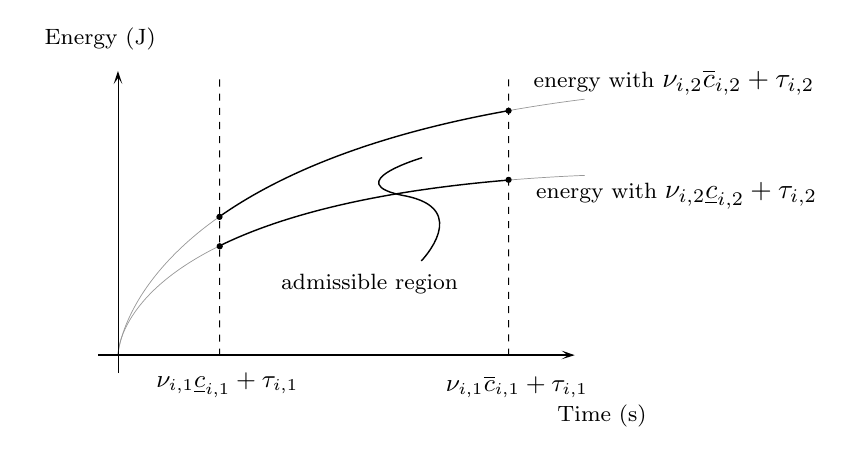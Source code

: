 
\definecolor{c989898}{RGB}{152,152,152}
\footnotesize

\def \globalscale {1.2}
\begin{tikzpicture}[y=0.80pt, x=0.80pt, yscale=-\globalscale, xscale=\globalscale, inner sep=0pt, outer sep=0pt]
\path[fill=black,line join=round,line width=0.256pt] (62.683,117.831) -- (62.683,115.165) -- (63.003,115.165) -- (63.003,117.831) -- (62.683,117.831) -- cycle(62.683,112.498) -- (62.683,109.831) -- (63.003,109.831) -- (63.003,112.498) -- (62.683,112.498) -- cycle(62.683,107.165) -- (62.683,104.498) -- (63.003,104.498) -- (63.003,107.165) -- (62.683,107.165) -- cycle(62.683,101.831) -- (62.683,99.165) -- (63.003,99.165) -- (63.003,101.831) -- (62.683,101.831) -- cycle(62.683,96.498) -- (62.683,93.831) -- (63.003,93.831) -- (63.003,96.498) -- (62.683,96.498) -- cycle(62.683,91.165) -- (62.683,88.498) -- (63.003,88.498) -- (63.003,91.165) -- (62.683,91.165) -- cycle(62.683,85.831) -- (62.683,83.165) -- (63.003,83.165) -- (63.003,85.831) -- (62.683,85.831) -- cycle(62.683,80.498) -- (62.683,77.831) -- (63.003,77.831) -- (63.003,80.498) -- (62.683,80.498) -- cycle(62.683,75.165) -- (62.683,72.498) -- (63.003,72.498) -- (63.003,75.165) -- (62.683,75.165) -- cycle(62.683,69.831) -- (62.683,67.165) -- (63.003,67.165) -- (63.003,69.831) -- (62.683,69.831) -- cycle(62.683,64.498) -- (62.683,61.831) -- (63.003,61.831) -- (63.003,64.498) -- (62.683,64.498) -- cycle(62.683,59.165) -- (62.683,56.498) -- (63.003,56.498) -- (63.003,59.165) -- (62.683,59.165) -- cycle(62.683,53.831) -- (62.683,51.165) -- (63.003,51.165) -- (63.003,53.831) -- (62.683,53.831) -- cycle(62.683,48.498) -- (62.683,45.831) -- (63.003,45.831) -- (63.003,48.498) -- (62.683,48.498) -- cycle(62.683,43.165) -- (62.683,40.498) -- (63.003,40.498) -- (63.003,43.165) -- (62.683,43.165) -- cycle(62.683,37.831) -- (62.683,35.165) -- (63.003,35.165) -- (63.003,37.831) -- (62.683,37.831) -- cycle(62.683,32.498) -- (62.683,29.831) -- (63.003,29.831) -- (63.003,32.498) -- (62.683,32.498) -- cycle(62.683,27.165) -- (62.683,24.498) -- (63.003,24.498) -- (63.003,27.165) -- (62.683,27.165) -- cycle(62.683,21.831) -- (62.683,19.165) -- (63.003,19.165) -- (63.003,21.831) -- (62.683,21.831) -- cycle(62.683,123.165) -- (62.683,120.498) -- (63.003,120.498) -- (63.003,123.165) -- (62.683,123.165) -- cycle;



\path[fill=black,line join=round,line width=0.160pt] (22.945,20.913) -- (24.686,18.495) -- (26.198,20.902) -- (24.562,15.946) -- (22.945,20.913) -- cycle;



\path[fill=black,line join=round,line width=0.160pt] (191.562,121.23) -- (193.945,123.001) -- (191.507,124.483) -- (196.495,122.934) -- (191.562,121.23) -- cycle;



\path[cm={{1.0,0.0,0.0,1.0,(190.0,150.0)}}] (0.0,0.0) node[above right] () {Time (s)};



\path[cm={{1.0,0.0,0.0,1.0,(-3.0,8.0)}}] (0.0,0.0) node[above right] () {Energy (J)};



\path[cm={{1.0,0.0,0.0,1.0,(39.0,139.0)}}] (0.0,0.0) node[above right] () {\small $\nu_{i,1}\underline{c}_{i,1}+\tau_{i,1}$};



\path[cm={{1.0,0.0,0.0,1.0,(148.0,139.0)}}] (0.0,0.0) node[above right] () {\small $\nu_{i,1}\overline{c}_{i,1}+\tau_{i,1}$};



\path[draw=c989898,line join=round,line width=0.256pt] (24.552,122.824) .. controls (24.552,122.824) and (26.054,96.619) .. (62.759,70.793);



\path[draw=black,line join=round,line width=0.512pt] (62.759,70.793) .. controls (84.443,55.535) and (118.413,40.408) .. (171.619,30.895);



\path[draw=c989898,line join=round,line width=0.256pt] (171.619,30.895) .. controls (180.578,29.293) and (190.082,27.851) .. (200.165,26.593);



\path[draw=black,fill=black,line join=round,line width=0.512pt] (62.778,69.983) .. controls (63.274,69.983) and (63.676,70.385) .. (63.676,70.881) .. controls (63.676,71.377) and (63.274,71.78) .. (62.778,71.78) .. controls (62.282,71.78) and (61.879,71.377) .. (61.879,70.881) .. controls (61.879,70.385) and (62.282,69.983) .. (62.778,69.983) -- cycle;



\path[draw=black,fill=black,line join=round,line width=0.512pt] (171.579,30.032) .. controls (172.075,30.032) and (172.478,30.434) .. (172.478,30.931) .. controls (172.478,31.427) and (172.075,31.829) .. (171.579,31.829) .. controls (171.083,31.829) and (170.68,31.427) .. (170.68,30.931) .. controls (170.68,30.434) and (171.083,30.032) .. (171.579,30.032) -- cycle;



\path[fill=black,line join=round,line width=0.256pt] (171.444,117.78) -- (171.444,115.113) -- (171.764,115.113) -- (171.764,117.78) -- (171.444,117.78) -- cycle(171.444,112.447) -- (171.444,109.78) -- (171.764,109.78) -- (171.764,112.447) -- (171.444,112.447) -- cycle(171.444,107.113) -- (171.444,104.447) -- (171.764,104.447) -- (171.764,107.113) -- (171.444,107.113) -- cycle(171.444,101.78) -- (171.444,99.113) -- (171.764,99.113) -- (171.764,101.78) -- (171.444,101.78) -- cycle(171.444,96.447) -- (171.444,93.78) -- (171.764,93.78) -- (171.764,96.447) -- (171.444,96.447) -- cycle(171.444,91.113) -- (171.444,88.447) -- (171.764,88.447) -- (171.764,91.113) -- (171.444,91.113) -- cycle(171.444,85.78) -- (171.444,83.113) -- (171.764,83.113) -- (171.764,85.78) -- (171.444,85.78) -- cycle(171.444,80.447) -- (171.444,77.78) -- (171.764,77.78) -- (171.764,80.447) -- (171.444,80.447) -- cycle(171.444,75.113) -- (171.444,72.447) -- (171.764,72.447) -- (171.764,75.113) -- (171.444,75.113) -- cycle(171.444,69.78) -- (171.444,67.113) -- (171.764,67.113) -- (171.764,69.78) -- (171.444,69.78) -- cycle(171.444,64.447) -- (171.444,61.78) -- (171.764,61.78) -- (171.764,64.447) -- (171.444,64.447) -- cycle(171.444,59.113) -- (171.444,56.447) -- (171.764,56.447) -- (171.764,59.113) -- (171.444,59.113) -- cycle(171.444,53.78) -- (171.444,51.113) -- (171.764,51.113) -- (171.764,53.78) -- (171.444,53.78) -- cycle(171.444,48.447) -- (171.444,45.78) -- (171.764,45.78) -- (171.764,48.447) -- (171.444,48.447) -- cycle(171.444,43.113) -- (171.444,40.447) -- (171.764,40.447) -- (171.764,43.113) -- (171.444,43.113) -- cycle(171.444,37.78) -- (171.444,35.113) -- (171.764,35.113) -- (171.764,37.78) -- (171.444,37.78) -- cycle(171.444,32.447) -- (171.444,29.78) -- (171.764,29.78) -- (171.764,32.447) -- (171.444,32.447) -- cycle(171.444,27.113) -- (171.444,24.447) -- (171.764,24.447) -- (171.764,27.113) -- (171.444,27.113) -- cycle(171.444,21.78) -- (171.444,19.113) -- (171.764,19.113) -- (171.764,21.78) -- (171.444,21.78) -- cycle(171.444,123.113) -- (171.444,120.447) -- (171.764,120.447) -- (171.764,123.113) -- (171.444,123.113) -- cycle;



\path[draw=c989898,line join=round,line width=0.256pt] (24.552,123.082) .. controls (24.552,123.082) and (23.843,100.892) .. (62.881,81.758);



\path[draw=black,line join=round,line width=0.512pt] (17.223,122.949) -- (195.334,122.949);



\path[draw=black,line join=round,line width=0.512pt] (62.881,81.758) .. controls (84.583,71.12) and (118.569,61.427) .. (171.789,57.015);



\path[draw=c989898,line join=round,line width=0.256pt] (171.789,57.015) .. controls (180.728,56.274) and (190.21,55.682) .. (200.267,55.259);



\path[line join=round,line width=0.160pt] (63.49,81.609) -- (63.153,83.611);



\path[draw=black,fill=black,line join=round,line width=0.512pt] (62.861,81.053) .. controls (63.357,81.053) and (63.759,81.455) .. (63.759,81.952) .. controls (63.759,82.448) and (63.357,82.85) .. (62.861,82.85) .. controls (62.364,82.85) and (61.962,82.448) .. (61.962,81.952) .. controls (61.962,81.455) and (62.364,81.053) .. (62.861,81.053) -- cycle;



\path[draw=black,fill=black,line join=round,line width=0.512pt] (171.587,56.04) .. controls (172.084,56.04) and (172.486,56.443) .. (172.486,56.939) .. controls (172.486,57.435) and (172.084,57.837) .. (171.587,57.837) .. controls (171.091,57.837) and (170.689,57.435) .. (170.689,56.939) .. controls (170.689,56.443) and (171.091,56.04) .. (171.587,56.04) -- cycle;



\path[draw=black,line join=round,line width=0.512pt] (139.082,48.602) .. controls (139.082,48.602) and (107.079,58.088) .. (132.483,62.947) .. controls (157.886,67.806) and (138.722,87.476) .. (138.722,87.476);



\path[cm={{1.0,0.0,0.0,1.0,(86.0,100.0)}}] (0.0,0.0) node[above right] () {\footnotesize admissible region};



\path[cm={{1.0,0.0,0.0,1.0,(181.0,25.0)}}] (0.0,0.0) node[above right] () {\footnotesize energy with {\normalsize $\nu_{i,2}\overline{c}_{i,2}+\tau_{i,2}$}};



\path[cm={{1.0,0.0,0.0,1.0,(182.0,68.0)}}] (0.0,0.0) node[above right] () {\footnotesize energy with {\normalsize $\nu_{i,2}\underline{c}_{i,2}+\tau_{i,2}$}};



\path[draw=black,line join=round,line width=0.512pt] (24.656,129.724) -- (24.656,17.351);




\end{tikzpicture}
